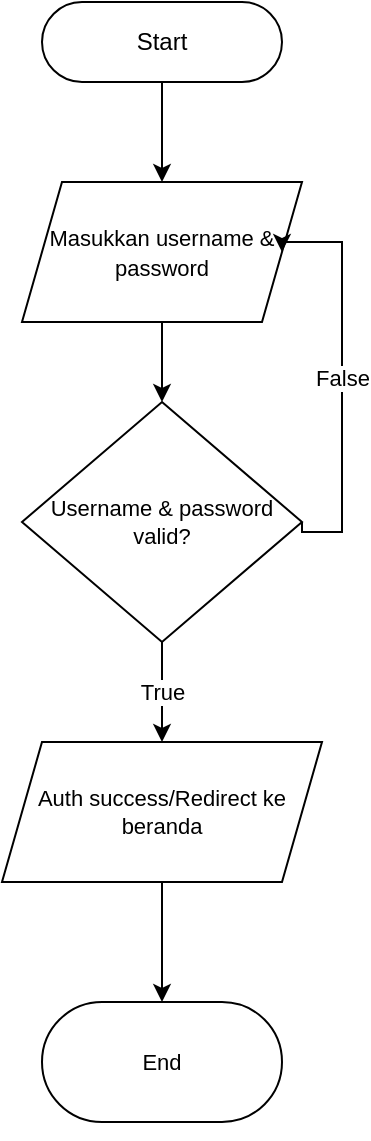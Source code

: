 <mxfile version="20.8.13" type="github"><diagram name="Page-1" id="SciIX4Iai2igzYPsmT-q"><mxGraphModel dx="1035" dy="547" grid="1" gridSize="10" guides="1" tooltips="1" connect="1" arrows="1" fold="1" page="1" pageScale="1" pageWidth="850" pageHeight="1100" math="0" shadow="0"><root><mxCell id="0"/><mxCell id="1" parent="0"/><mxCell id="GT8ldR6Cz96vzwOCyQXB-7" style="edgeStyle=orthogonalEdgeStyle;rounded=0;orthogonalLoop=1;jettySize=auto;html=1;entryX=0.5;entryY=0;entryDx=0;entryDy=0;fontSize=11;" edge="1" parent="1" source="GT8ldR6Cz96vzwOCyQXB-2" target="GT8ldR6Cz96vzwOCyQXB-3"><mxGeometry relative="1" as="geometry"/></mxCell><mxCell id="GT8ldR6Cz96vzwOCyQXB-2" value="Start" style="rounded=1;whiteSpace=wrap;html=1;arcSize=50;" vertex="1" parent="1"><mxGeometry x="290" y="120" width="120" height="40" as="geometry"/></mxCell><mxCell id="GT8ldR6Cz96vzwOCyQXB-8" style="edgeStyle=orthogonalEdgeStyle;rounded=0;orthogonalLoop=1;jettySize=auto;html=1;entryX=0.5;entryY=0;entryDx=0;entryDy=0;fontSize=11;" edge="1" parent="1" source="GT8ldR6Cz96vzwOCyQXB-3" target="GT8ldR6Cz96vzwOCyQXB-4"><mxGeometry relative="1" as="geometry"/></mxCell><mxCell id="GT8ldR6Cz96vzwOCyQXB-3" value="&lt;font style=&quot;font-size: 11px;&quot;&gt;Masukkan username &amp;amp; password&lt;/font&gt;" style="shape=parallelogram;perimeter=parallelogramPerimeter;whiteSpace=wrap;html=1;fixedSize=1;" vertex="1" parent="1"><mxGeometry x="280" y="210" width="140" height="70" as="geometry"/></mxCell><mxCell id="GT8ldR6Cz96vzwOCyQXB-9" value="False" style="edgeStyle=orthogonalEdgeStyle;rounded=0;orthogonalLoop=1;jettySize=auto;html=1;entryX=1;entryY=0.5;entryDx=0;entryDy=0;fontSize=11;exitX=1;exitY=0.5;exitDx=0;exitDy=0;" edge="1" parent="1" source="GT8ldR6Cz96vzwOCyQXB-4" target="GT8ldR6Cz96vzwOCyQXB-3"><mxGeometry relative="1" as="geometry"><Array as="points"><mxPoint x="440" y="385"/><mxPoint x="440" y="240"/><mxPoint x="410" y="240"/></Array></mxGeometry></mxCell><mxCell id="GT8ldR6Cz96vzwOCyQXB-10" value="True" style="edgeStyle=orthogonalEdgeStyle;rounded=0;orthogonalLoop=1;jettySize=auto;html=1;entryX=0.5;entryY=0;entryDx=0;entryDy=0;fontSize=11;" edge="1" parent="1" source="GT8ldR6Cz96vzwOCyQXB-4" target="GT8ldR6Cz96vzwOCyQXB-5"><mxGeometry relative="1" as="geometry"/></mxCell><mxCell id="GT8ldR6Cz96vzwOCyQXB-4" value="Username &amp;amp; password valid?" style="rhombus;whiteSpace=wrap;html=1;fontSize=11;" vertex="1" parent="1"><mxGeometry x="280" y="320" width="140" height="120" as="geometry"/></mxCell><mxCell id="GT8ldR6Cz96vzwOCyQXB-11" style="edgeStyle=orthogonalEdgeStyle;rounded=0;orthogonalLoop=1;jettySize=auto;html=1;fontSize=11;" edge="1" parent="1" source="GT8ldR6Cz96vzwOCyQXB-5" target="GT8ldR6Cz96vzwOCyQXB-6"><mxGeometry relative="1" as="geometry"/></mxCell><mxCell id="GT8ldR6Cz96vzwOCyQXB-5" value="Auth success/Redirect ke beranda" style="shape=parallelogram;perimeter=parallelogramPerimeter;whiteSpace=wrap;html=1;fixedSize=1;fontSize=11;" vertex="1" parent="1"><mxGeometry x="270" y="490" width="160" height="70" as="geometry"/></mxCell><mxCell id="GT8ldR6Cz96vzwOCyQXB-6" value="End" style="rounded=1;whiteSpace=wrap;html=1;fontSize=11;arcSize=50;" vertex="1" parent="1"><mxGeometry x="290" y="620" width="120" height="60" as="geometry"/></mxCell><mxCell id="GT8ldR6Cz96vzwOCyQXB-12" style="edgeStyle=orthogonalEdgeStyle;rounded=0;orthogonalLoop=1;jettySize=auto;html=1;exitX=0.5;exitY=1;exitDx=0;exitDy=0;fontSize=11;" edge="1" parent="1" source="GT8ldR6Cz96vzwOCyQXB-6" target="GT8ldR6Cz96vzwOCyQXB-6"><mxGeometry relative="1" as="geometry"/></mxCell></root></mxGraphModel></diagram></mxfile>